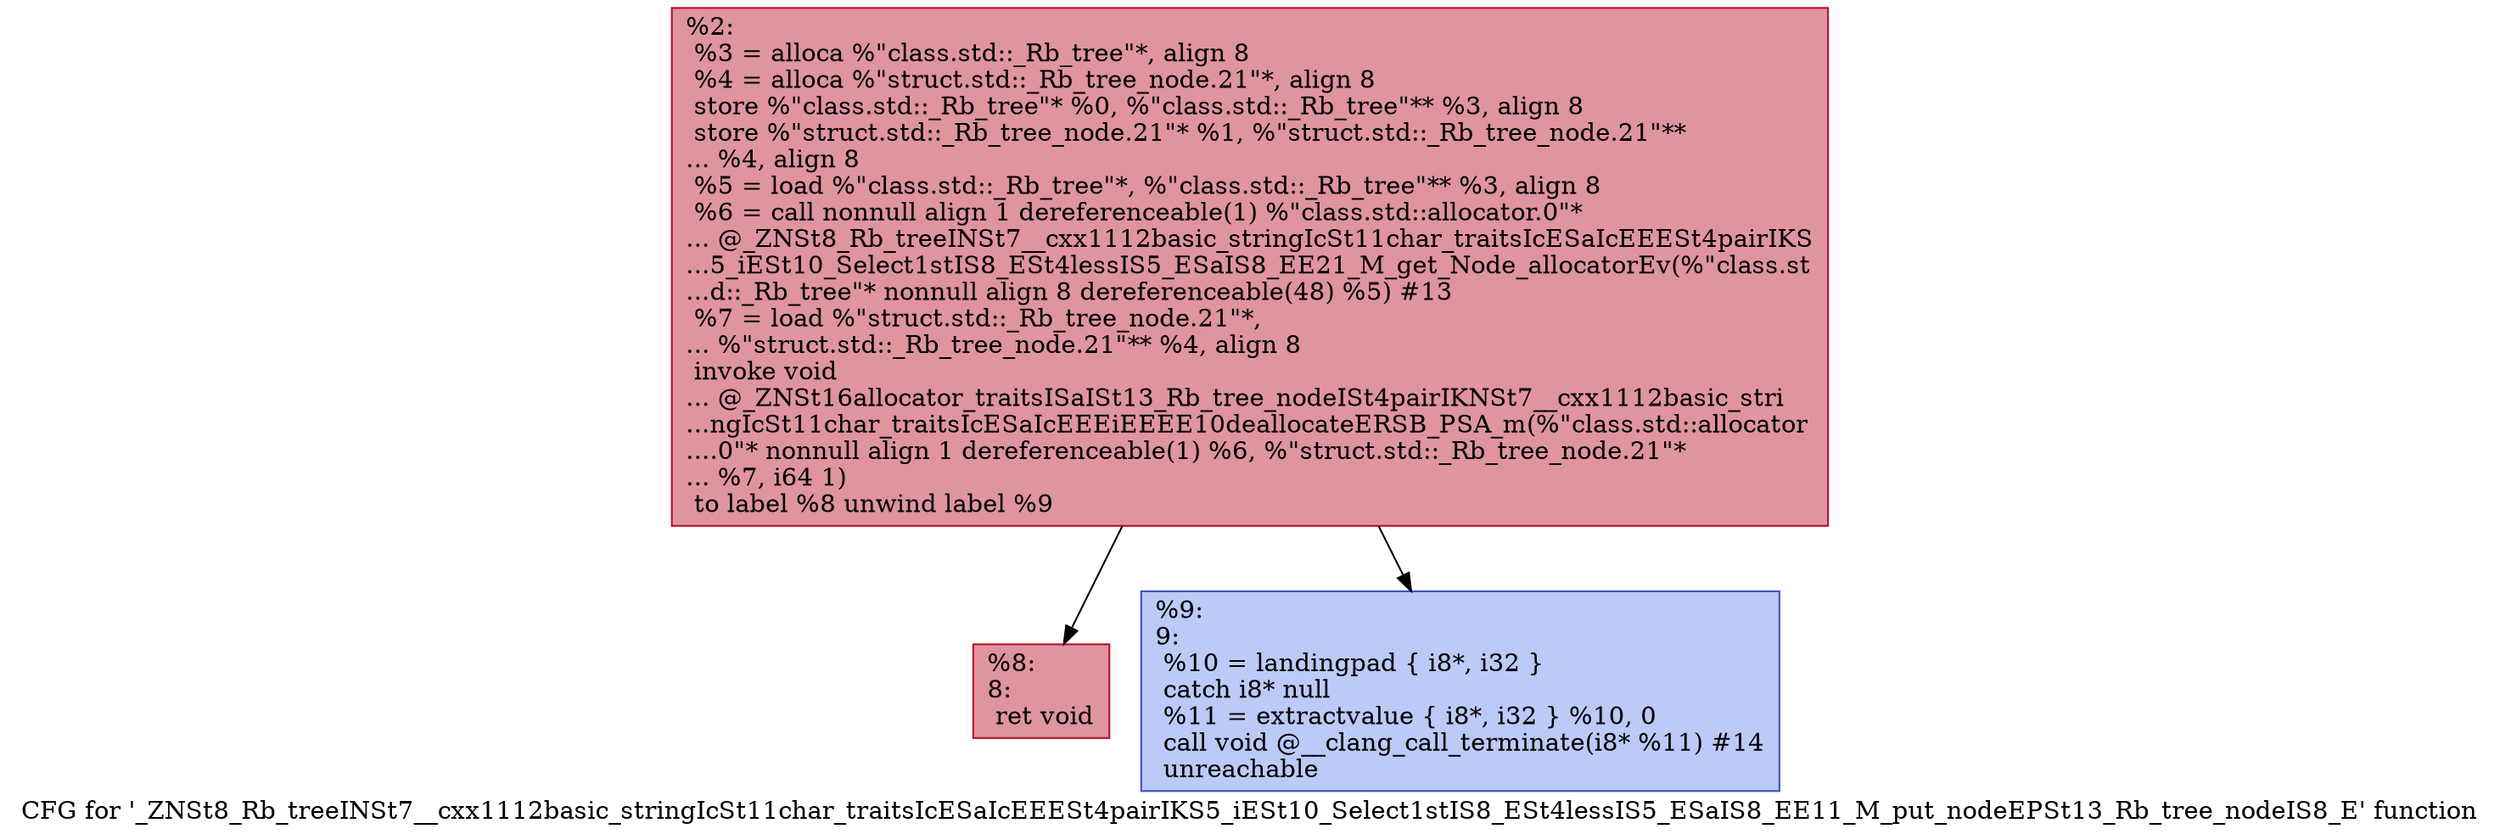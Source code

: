 digraph "CFG for '_ZNSt8_Rb_treeINSt7__cxx1112basic_stringIcSt11char_traitsIcESaIcEEESt4pairIKS5_iESt10_Select1stIS8_ESt4lessIS5_ESaIS8_EE11_M_put_nodeEPSt13_Rb_tree_nodeIS8_E' function" {
	label="CFG for '_ZNSt8_Rb_treeINSt7__cxx1112basic_stringIcSt11char_traitsIcESaIcEEESt4pairIKS5_iESt10_Select1stIS8_ESt4lessIS5_ESaIS8_EE11_M_put_nodeEPSt13_Rb_tree_nodeIS8_E' function";

	Node0x555b06d60140 [shape=record,color="#b70d28ff", style=filled, fillcolor="#b70d2870",label="{%2:\l  %3 = alloca %\"class.std::_Rb_tree\"*, align 8\l  %4 = alloca %\"struct.std::_Rb_tree_node.21\"*, align 8\l  store %\"class.std::_Rb_tree\"* %0, %\"class.std::_Rb_tree\"** %3, align 8\l  store %\"struct.std::_Rb_tree_node.21\"* %1, %\"struct.std::_Rb_tree_node.21\"**\l... %4, align 8\l  %5 = load %\"class.std::_Rb_tree\"*, %\"class.std::_Rb_tree\"** %3, align 8\l  %6 = call nonnull align 1 dereferenceable(1) %\"class.std::allocator.0\"*\l... @_ZNSt8_Rb_treeINSt7__cxx1112basic_stringIcSt11char_traitsIcESaIcEEESt4pairIKS\l...5_iESt10_Select1stIS8_ESt4lessIS5_ESaIS8_EE21_M_get_Node_allocatorEv(%\"class.st\l...d::_Rb_tree\"* nonnull align 8 dereferenceable(48) %5) #13\l  %7 = load %\"struct.std::_Rb_tree_node.21\"*,\l... %\"struct.std::_Rb_tree_node.21\"** %4, align 8\l  invoke void\l... @_ZNSt16allocator_traitsISaISt13_Rb_tree_nodeISt4pairIKNSt7__cxx1112basic_stri\l...ngIcSt11char_traitsIcESaIcEEEiEEEE10deallocateERSB_PSA_m(%\"class.std::allocator\l....0\"* nonnull align 1 dereferenceable(1) %6, %\"struct.std::_Rb_tree_node.21\"*\l... %7, i64 1)\l          to label %8 unwind label %9\l}"];
	Node0x555b06d60140 -> Node0x555b06d60650;
	Node0x555b06d60140 -> Node0x555b06d606a0;
	Node0x555b06d60650 [shape=record,color="#b70d28ff", style=filled, fillcolor="#b70d2870",label="{%8:\l8:                                                \l  ret void\l}"];
	Node0x555b06d606a0 [shape=record,color="#3d50c3ff", style=filled, fillcolor="#6687ed70",label="{%9:\l9:                                                \l  %10 = landingpad \{ i8*, i32 \}\l          catch i8* null\l  %11 = extractvalue \{ i8*, i32 \} %10, 0\l  call void @__clang_call_terminate(i8* %11) #14\l  unreachable\l}"];
}
